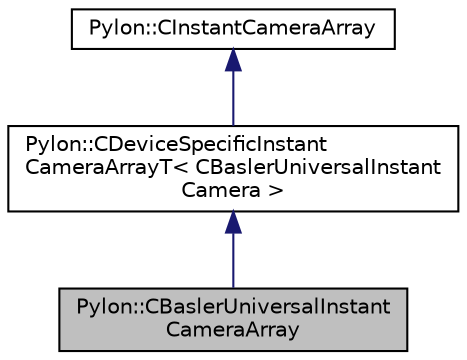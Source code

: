 digraph "Pylon::CBaslerUniversalInstantCameraArray"
{
  edge [fontname="Helvetica",fontsize="10",labelfontname="Helvetica",labelfontsize="10"];
  node [fontname="Helvetica",fontsize="10",shape=record];
  Node1 [label="Pylon::CBaslerUniversalInstant\lCameraArray",height=0.2,width=0.4,color="black", fillcolor="grey75", style="filled", fontcolor="black"];
  Node2 -> Node1 [dir="back",color="midnightblue",fontsize="10",style="solid",fontname="Helvetica"];
  Node2 [label="Pylon::CDeviceSpecificInstant\lCameraArrayT\< CBaslerUniversalInstant\lCamera \>",height=0.2,width=0.4,color="black", fillcolor="white", style="filled",URL="$class_pylon_1_1_c_device_specific_instant_camera_array_t.html"];
  Node3 -> Node2 [dir="back",color="midnightblue",fontsize="10",style="solid",fontname="Helvetica"];
  Node3 [label="Pylon::CInstantCameraArray",height=0.2,width=0.4,color="black", fillcolor="white", style="filled",URL="$class_pylon_1_1_c_instant_camera_array.html",tooltip="Supports grabbing with multiple camera devices. "];
}
